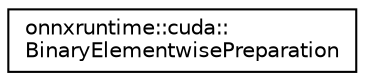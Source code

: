 digraph "Graphical Class Hierarchy"
{
  edge [fontname="Helvetica",fontsize="10",labelfontname="Helvetica",labelfontsize="10"];
  node [fontname="Helvetica",fontsize="10",shape=record];
  rankdir="LR";
  Node0 [label="onnxruntime::cuda::\lBinaryElementwisePreparation",height=0.2,width=0.4,color="black", fillcolor="white", style="filled",URL="$structonnxruntime_1_1cuda_1_1BinaryElementwisePreparation.html"];
}
